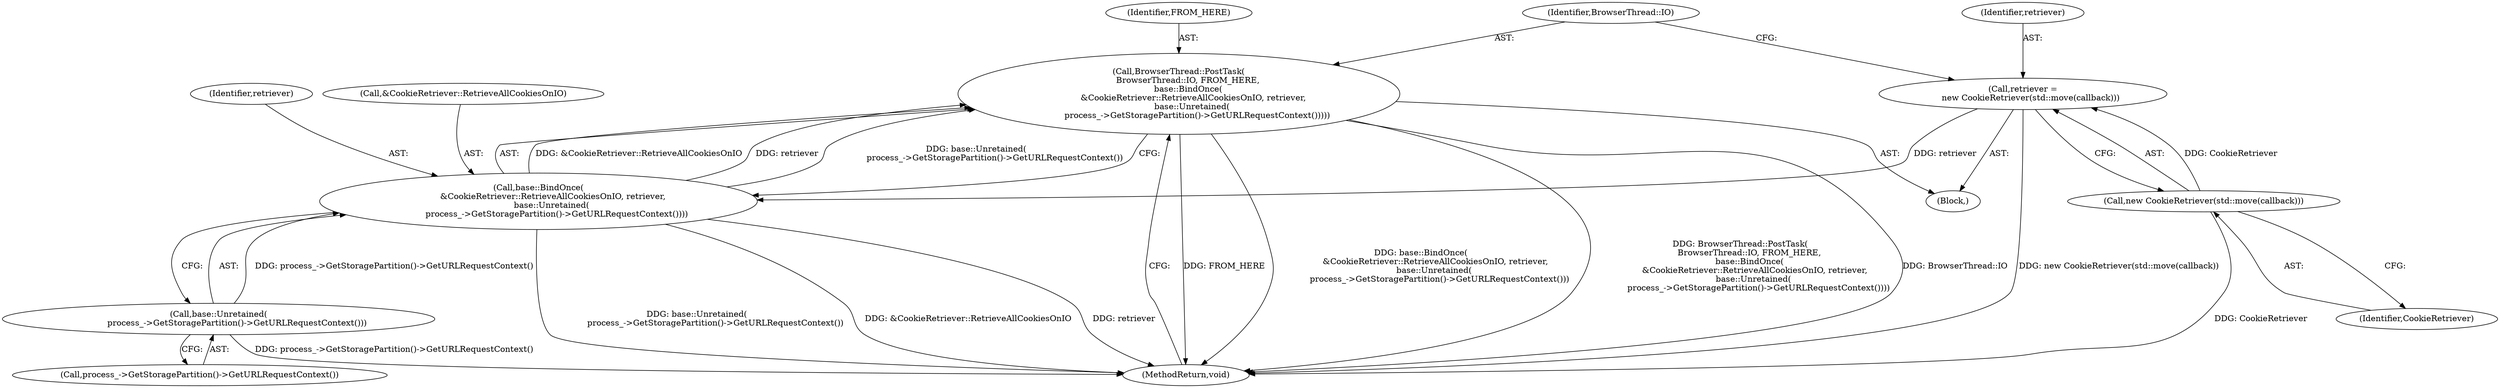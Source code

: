 digraph "1_Chrome_3c8e4852477d5b1e2da877808c998dc57db9460f_15@API" {
"1000115" [label="(Call,BrowserThread::PostTask(\n       BrowserThread::IO, FROM_HERE,\n       base::BindOnce(\n           &CookieRetriever::RetrieveAllCookiesOnIO, retriever,\n          base::Unretained(\n              process_->GetStoragePartition()->GetURLRequestContext()))))"];
"1000118" [label="(Call,base::BindOnce(\n           &CookieRetriever::RetrieveAllCookiesOnIO, retriever,\n          base::Unretained(\n              process_->GetStoragePartition()->GetURLRequestContext())))"];
"1000111" [label="(Call,retriever =\n      new CookieRetriever(std::move(callback)))"];
"1000113" [label="(Call,new CookieRetriever(std::move(callback)))"];
"1000122" [label="(Call,base::Unretained(\n              process_->GetStoragePartition()->GetURLRequestContext()))"];
"1000116" [label="(Identifier,BrowserThread::IO)"];
"1000122" [label="(Call,base::Unretained(\n              process_->GetStoragePartition()->GetURLRequestContext()))"];
"1000114" [label="(Identifier,CookieRetriever)"];
"1000123" [label="(Call,process_->GetStoragePartition()->GetURLRequestContext())"];
"1000112" [label="(Identifier,retriever)"];
"1000118" [label="(Call,base::BindOnce(\n           &CookieRetriever::RetrieveAllCookiesOnIO, retriever,\n          base::Unretained(\n              process_->GetStoragePartition()->GetURLRequestContext())))"];
"1000117" [label="(Identifier,FROM_HERE)"];
"1000121" [label="(Identifier,retriever)"];
"1000119" [label="(Call,&CookieRetriever::RetrieveAllCookiesOnIO)"];
"1000102" [label="(Block,)"];
"1000113" [label="(Call,new CookieRetriever(std::move(callback)))"];
"1000124" [label="(MethodReturn,void)"];
"1000111" [label="(Call,retriever =\n      new CookieRetriever(std::move(callback)))"];
"1000115" [label="(Call,BrowserThread::PostTask(\n       BrowserThread::IO, FROM_HERE,\n       base::BindOnce(\n           &CookieRetriever::RetrieveAllCookiesOnIO, retriever,\n          base::Unretained(\n              process_->GetStoragePartition()->GetURLRequestContext()))))"];
"1000115" -> "1000102"  [label="AST: "];
"1000115" -> "1000118"  [label="CFG: "];
"1000116" -> "1000115"  [label="AST: "];
"1000117" -> "1000115"  [label="AST: "];
"1000118" -> "1000115"  [label="AST: "];
"1000124" -> "1000115"  [label="CFG: "];
"1000115" -> "1000124"  [label="DDG: FROM_HERE"];
"1000115" -> "1000124"  [label="DDG: base::BindOnce(\n           &CookieRetriever::RetrieveAllCookiesOnIO, retriever,\n          base::Unretained(\n              process_->GetStoragePartition()->GetURLRequestContext()))"];
"1000115" -> "1000124"  [label="DDG: BrowserThread::PostTask(\n       BrowserThread::IO, FROM_HERE,\n       base::BindOnce(\n           &CookieRetriever::RetrieveAllCookiesOnIO, retriever,\n          base::Unretained(\n              process_->GetStoragePartition()->GetURLRequestContext())))"];
"1000115" -> "1000124"  [label="DDG: BrowserThread::IO"];
"1000118" -> "1000115"  [label="DDG: &CookieRetriever::RetrieveAllCookiesOnIO"];
"1000118" -> "1000115"  [label="DDG: retriever"];
"1000118" -> "1000115"  [label="DDG: base::Unretained(\n              process_->GetStoragePartition()->GetURLRequestContext())"];
"1000118" -> "1000122"  [label="CFG: "];
"1000119" -> "1000118"  [label="AST: "];
"1000121" -> "1000118"  [label="AST: "];
"1000122" -> "1000118"  [label="AST: "];
"1000118" -> "1000124"  [label="DDG: base::Unretained(\n              process_->GetStoragePartition()->GetURLRequestContext())"];
"1000118" -> "1000124"  [label="DDG: &CookieRetriever::RetrieveAllCookiesOnIO"];
"1000118" -> "1000124"  [label="DDG: retriever"];
"1000111" -> "1000118"  [label="DDG: retriever"];
"1000122" -> "1000118"  [label="DDG: process_->GetStoragePartition()->GetURLRequestContext()"];
"1000111" -> "1000102"  [label="AST: "];
"1000111" -> "1000113"  [label="CFG: "];
"1000112" -> "1000111"  [label="AST: "];
"1000113" -> "1000111"  [label="AST: "];
"1000116" -> "1000111"  [label="CFG: "];
"1000111" -> "1000124"  [label="DDG: new CookieRetriever(std::move(callback))"];
"1000113" -> "1000111"  [label="DDG: CookieRetriever"];
"1000113" -> "1000114"  [label="CFG: "];
"1000114" -> "1000113"  [label="AST: "];
"1000113" -> "1000124"  [label="DDG: CookieRetriever"];
"1000122" -> "1000123"  [label="CFG: "];
"1000123" -> "1000122"  [label="AST: "];
"1000122" -> "1000124"  [label="DDG: process_->GetStoragePartition()->GetURLRequestContext()"];
}
